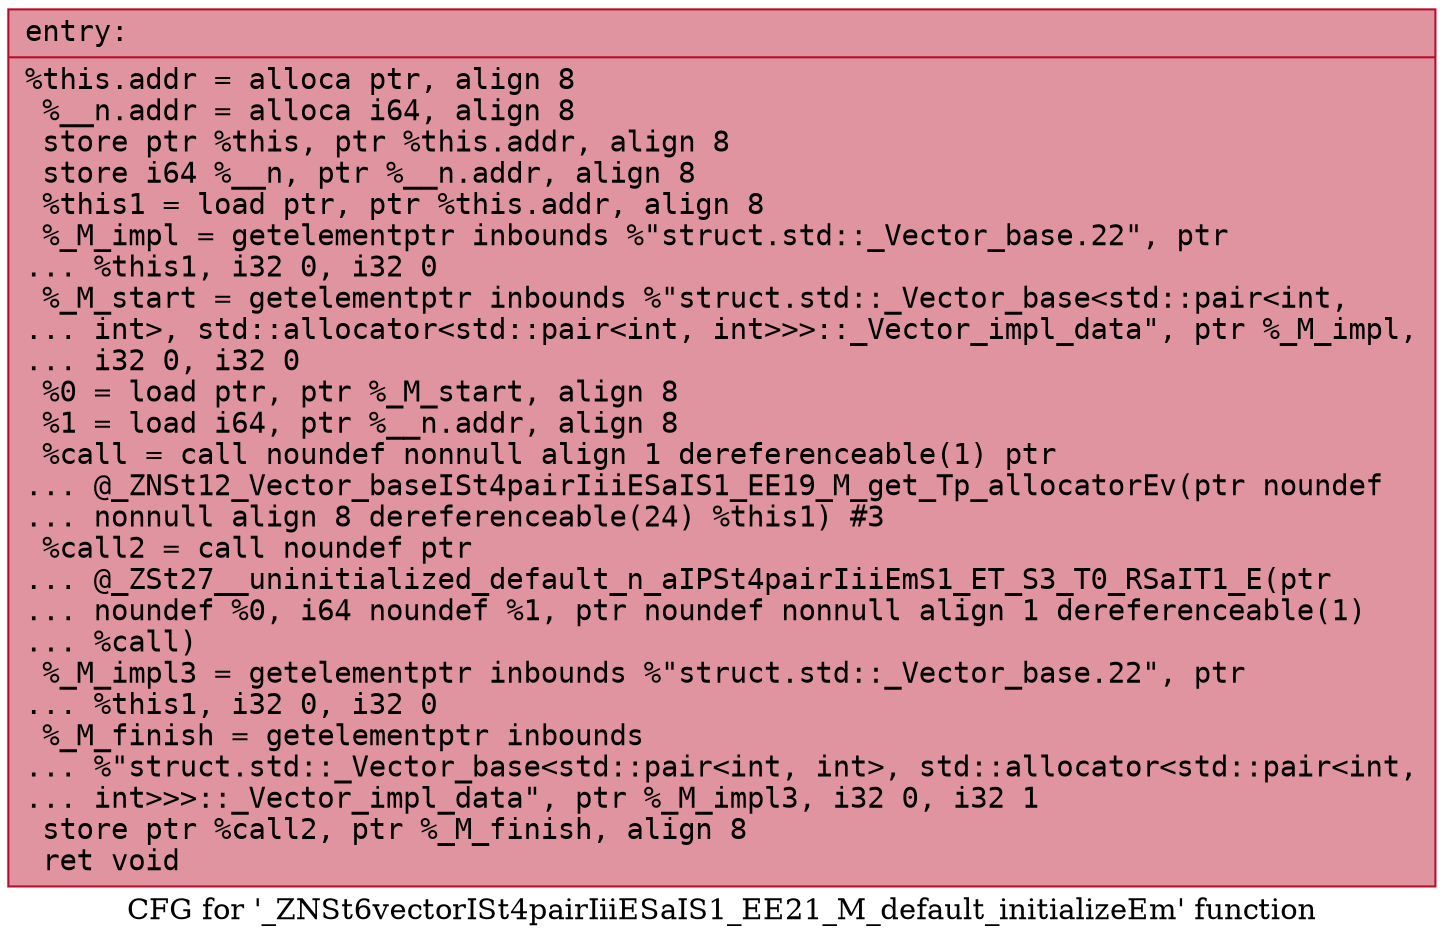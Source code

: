 digraph "CFG for '_ZNSt6vectorISt4pairIiiESaIS1_EE21_M_default_initializeEm' function" {
	label="CFG for '_ZNSt6vectorISt4pairIiiESaIS1_EE21_M_default_initializeEm' function";

	Node0x56307d7152a0 [shape=record,color="#b70d28ff", style=filled, fillcolor="#b70d2870" fontname="Courier",label="{entry:\l|  %this.addr = alloca ptr, align 8\l  %__n.addr = alloca i64, align 8\l  store ptr %this, ptr %this.addr, align 8\l  store i64 %__n, ptr %__n.addr, align 8\l  %this1 = load ptr, ptr %this.addr, align 8\l  %_M_impl = getelementptr inbounds %\"struct.std::_Vector_base.22\", ptr\l... %this1, i32 0, i32 0\l  %_M_start = getelementptr inbounds %\"struct.std::_Vector_base\<std::pair\<int,\l... int\>, std::allocator\<std::pair\<int, int\>\>\>::_Vector_impl_data\", ptr %_M_impl,\l... i32 0, i32 0\l  %0 = load ptr, ptr %_M_start, align 8\l  %1 = load i64, ptr %__n.addr, align 8\l  %call = call noundef nonnull align 1 dereferenceable(1) ptr\l... @_ZNSt12_Vector_baseISt4pairIiiESaIS1_EE19_M_get_Tp_allocatorEv(ptr noundef\l... nonnull align 8 dereferenceable(24) %this1) #3\l  %call2 = call noundef ptr\l... @_ZSt27__uninitialized_default_n_aIPSt4pairIiiEmS1_ET_S3_T0_RSaIT1_E(ptr\l... noundef %0, i64 noundef %1, ptr noundef nonnull align 1 dereferenceable(1)\l... %call)\l  %_M_impl3 = getelementptr inbounds %\"struct.std::_Vector_base.22\", ptr\l... %this1, i32 0, i32 0\l  %_M_finish = getelementptr inbounds\l... %\"struct.std::_Vector_base\<std::pair\<int, int\>, std::allocator\<std::pair\<int,\l... int\>\>\>::_Vector_impl_data\", ptr %_M_impl3, i32 0, i32 1\l  store ptr %call2, ptr %_M_finish, align 8\l  ret void\l}"];
}
